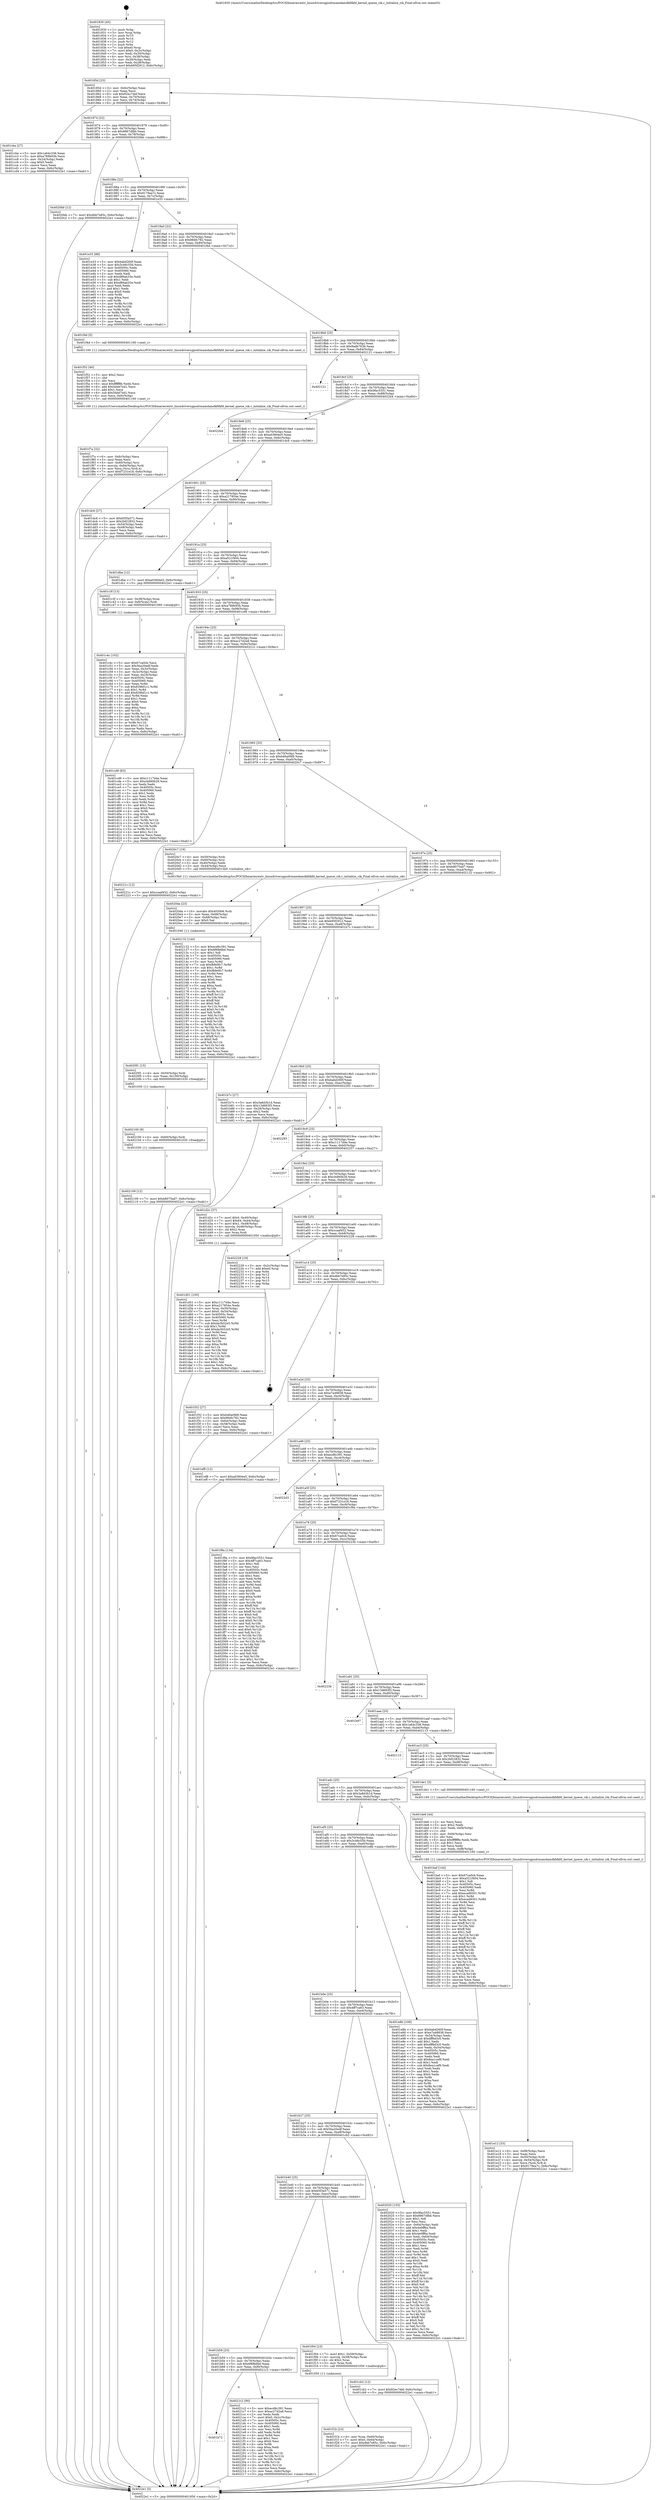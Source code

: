 digraph "0x401830" {
  label = "0x401830 (/mnt/c/Users/mathe/Desktop/tcc/POCII/binaries/extr_linuxdriversgpudrmamdamdkfdkfd_kernel_queue_cik.c_initialize_cik_Final-ollvm.out::main(0))"
  labelloc = "t"
  node[shape=record]

  Entry [label="",width=0.3,height=0.3,shape=circle,fillcolor=black,style=filled]
  "0x40185d" [label="{
     0x40185d [23]\l
     | [instrs]\l
     &nbsp;&nbsp;0x40185d \<+3\>: mov -0x6c(%rbp),%eax\l
     &nbsp;&nbsp;0x401860 \<+2\>: mov %eax,%ecx\l
     &nbsp;&nbsp;0x401862 \<+6\>: sub $0x82ec7def,%ecx\l
     &nbsp;&nbsp;0x401868 \<+3\>: mov %eax,-0x70(%rbp)\l
     &nbsp;&nbsp;0x40186b \<+3\>: mov %ecx,-0x74(%rbp)\l
     &nbsp;&nbsp;0x40186e \<+6\>: je 0000000000401cbe \<main+0x48e\>\l
  }"]
  "0x401cbe" [label="{
     0x401cbe [27]\l
     | [instrs]\l
     &nbsp;&nbsp;0x401cbe \<+5\>: mov $0x1a64c336,%eax\l
     &nbsp;&nbsp;0x401cc3 \<+5\>: mov $0xa789b93b,%ecx\l
     &nbsp;&nbsp;0x401cc8 \<+3\>: mov -0x24(%rbp),%edx\l
     &nbsp;&nbsp;0x401ccb \<+3\>: cmp $0x0,%edx\l
     &nbsp;&nbsp;0x401cce \<+3\>: cmove %ecx,%eax\l
     &nbsp;&nbsp;0x401cd1 \<+3\>: mov %eax,-0x6c(%rbp)\l
     &nbsp;&nbsp;0x401cd4 \<+5\>: jmp 00000000004022e1 \<main+0xab1\>\l
  }"]
  "0x401874" [label="{
     0x401874 [22]\l
     | [instrs]\l
     &nbsp;&nbsp;0x401874 \<+5\>: jmp 0000000000401879 \<main+0x49\>\l
     &nbsp;&nbsp;0x401879 \<+3\>: mov -0x70(%rbp),%eax\l
     &nbsp;&nbsp;0x40187c \<+5\>: sub $0x8867dfbb,%eax\l
     &nbsp;&nbsp;0x401881 \<+3\>: mov %eax,-0x78(%rbp)\l
     &nbsp;&nbsp;0x401884 \<+6\>: je 00000000004020bb \<main+0x88b\>\l
  }"]
  Exit [label="",width=0.3,height=0.3,shape=circle,fillcolor=black,style=filled,peripheries=2]
  "0x4020bb" [label="{
     0x4020bb [12]\l
     | [instrs]\l
     &nbsp;&nbsp;0x4020bb \<+7\>: movl $0xdbb7e85c,-0x6c(%rbp)\l
     &nbsp;&nbsp;0x4020c2 \<+5\>: jmp 00000000004022e1 \<main+0xab1\>\l
  }"]
  "0x40188a" [label="{
     0x40188a [22]\l
     | [instrs]\l
     &nbsp;&nbsp;0x40188a \<+5\>: jmp 000000000040188f \<main+0x5f\>\l
     &nbsp;&nbsp;0x40188f \<+3\>: mov -0x70(%rbp),%eax\l
     &nbsp;&nbsp;0x401892 \<+5\>: sub $0x9179ea7c,%eax\l
     &nbsp;&nbsp;0x401897 \<+3\>: mov %eax,-0x7c(%rbp)\l
     &nbsp;&nbsp;0x40189a \<+6\>: je 0000000000401e33 \<main+0x603\>\l
  }"]
  "0x401b72" [label="{
     0x401b72\l
  }", style=dashed]
  "0x401e33" [label="{
     0x401e33 [88]\l
     | [instrs]\l
     &nbsp;&nbsp;0x401e33 \<+5\>: mov $0xbabd260f,%eax\l
     &nbsp;&nbsp;0x401e38 \<+5\>: mov $0x3c46c55b,%ecx\l
     &nbsp;&nbsp;0x401e3d \<+7\>: mov 0x40505c,%edx\l
     &nbsp;&nbsp;0x401e44 \<+7\>: mov 0x405060,%esi\l
     &nbsp;&nbsp;0x401e4b \<+2\>: mov %edx,%edi\l
     &nbsp;&nbsp;0x401e4d \<+6\>: sub $0xd86ab33e,%edi\l
     &nbsp;&nbsp;0x401e53 \<+3\>: sub $0x1,%edi\l
     &nbsp;&nbsp;0x401e56 \<+6\>: add $0xd86ab33e,%edi\l
     &nbsp;&nbsp;0x401e5c \<+3\>: imul %edi,%edx\l
     &nbsp;&nbsp;0x401e5f \<+3\>: and $0x1,%edx\l
     &nbsp;&nbsp;0x401e62 \<+3\>: cmp $0x0,%edx\l
     &nbsp;&nbsp;0x401e65 \<+4\>: sete %r8b\l
     &nbsp;&nbsp;0x401e69 \<+3\>: cmp $0xa,%esi\l
     &nbsp;&nbsp;0x401e6c \<+4\>: setl %r9b\l
     &nbsp;&nbsp;0x401e70 \<+3\>: mov %r8b,%r10b\l
     &nbsp;&nbsp;0x401e73 \<+3\>: and %r9b,%r10b\l
     &nbsp;&nbsp;0x401e76 \<+3\>: xor %r9b,%r8b\l
     &nbsp;&nbsp;0x401e79 \<+3\>: or %r8b,%r10b\l
     &nbsp;&nbsp;0x401e7c \<+4\>: test $0x1,%r10b\l
     &nbsp;&nbsp;0x401e80 \<+3\>: cmovne %ecx,%eax\l
     &nbsp;&nbsp;0x401e83 \<+3\>: mov %eax,-0x6c(%rbp)\l
     &nbsp;&nbsp;0x401e86 \<+5\>: jmp 00000000004022e1 \<main+0xab1\>\l
  }"]
  "0x4018a0" [label="{
     0x4018a0 [22]\l
     | [instrs]\l
     &nbsp;&nbsp;0x4018a0 \<+5\>: jmp 00000000004018a5 \<main+0x75\>\l
     &nbsp;&nbsp;0x4018a5 \<+3\>: mov -0x70(%rbp),%eax\l
     &nbsp;&nbsp;0x4018a8 \<+5\>: sub $0x984fc782,%eax\l
     &nbsp;&nbsp;0x4018ad \<+3\>: mov %eax,-0x80(%rbp)\l
     &nbsp;&nbsp;0x4018b0 \<+6\>: je 0000000000401f4d \<main+0x71d\>\l
  }"]
  "0x4021c2" [label="{
     0x4021c2 [90]\l
     | [instrs]\l
     &nbsp;&nbsp;0x4021c2 \<+5\>: mov $0xecd6c391,%eax\l
     &nbsp;&nbsp;0x4021c7 \<+5\>: mov $0xac27d2a8,%ecx\l
     &nbsp;&nbsp;0x4021cc \<+2\>: xor %edx,%edx\l
     &nbsp;&nbsp;0x4021ce \<+7\>: movl $0x0,-0x2c(%rbp)\l
     &nbsp;&nbsp;0x4021d5 \<+7\>: mov 0x40505c,%esi\l
     &nbsp;&nbsp;0x4021dc \<+7\>: mov 0x405060,%edi\l
     &nbsp;&nbsp;0x4021e3 \<+3\>: sub $0x1,%edx\l
     &nbsp;&nbsp;0x4021e6 \<+3\>: mov %esi,%r8d\l
     &nbsp;&nbsp;0x4021e9 \<+3\>: add %edx,%r8d\l
     &nbsp;&nbsp;0x4021ec \<+4\>: imul %r8d,%esi\l
     &nbsp;&nbsp;0x4021f0 \<+3\>: and $0x1,%esi\l
     &nbsp;&nbsp;0x4021f3 \<+3\>: cmp $0x0,%esi\l
     &nbsp;&nbsp;0x4021f6 \<+4\>: sete %r9b\l
     &nbsp;&nbsp;0x4021fa \<+3\>: cmp $0xa,%edi\l
     &nbsp;&nbsp;0x4021fd \<+4\>: setl %r10b\l
     &nbsp;&nbsp;0x402201 \<+3\>: mov %r9b,%r11b\l
     &nbsp;&nbsp;0x402204 \<+3\>: and %r10b,%r11b\l
     &nbsp;&nbsp;0x402207 \<+3\>: xor %r10b,%r9b\l
     &nbsp;&nbsp;0x40220a \<+3\>: or %r9b,%r11b\l
     &nbsp;&nbsp;0x40220d \<+4\>: test $0x1,%r11b\l
     &nbsp;&nbsp;0x402211 \<+3\>: cmovne %ecx,%eax\l
     &nbsp;&nbsp;0x402214 \<+3\>: mov %eax,-0x6c(%rbp)\l
     &nbsp;&nbsp;0x402217 \<+5\>: jmp 00000000004022e1 \<main+0xab1\>\l
  }"]
  "0x401f4d" [label="{
     0x401f4d [5]\l
     | [instrs]\l
     &nbsp;&nbsp;0x401f4d \<+5\>: call 0000000000401160 \<next_i\>\l
     | [calls]\l
     &nbsp;&nbsp;0x401160 \{1\} (/mnt/c/Users/mathe/Desktop/tcc/POCII/binaries/extr_linuxdriversgpudrmamdamdkfdkfd_kernel_queue_cik.c_initialize_cik_Final-ollvm.out::next_i)\l
  }"]
  "0x4018b6" [label="{
     0x4018b6 [25]\l
     | [instrs]\l
     &nbsp;&nbsp;0x4018b6 \<+5\>: jmp 00000000004018bb \<main+0x8b\>\l
     &nbsp;&nbsp;0x4018bb \<+3\>: mov -0x70(%rbp),%eax\l
     &nbsp;&nbsp;0x4018be \<+5\>: sub $0x9adb763b,%eax\l
     &nbsp;&nbsp;0x4018c3 \<+6\>: mov %eax,-0x84(%rbp)\l
     &nbsp;&nbsp;0x4018c9 \<+6\>: je 0000000000402121 \<main+0x8f1\>\l
  }"]
  "0x402109" [label="{
     0x402109 [12]\l
     | [instrs]\l
     &nbsp;&nbsp;0x402109 \<+7\>: movl $0xb8075ad7,-0x6c(%rbp)\l
     &nbsp;&nbsp;0x402110 \<+5\>: jmp 00000000004022e1 \<main+0xab1\>\l
  }"]
  "0x402121" [label="{
     0x402121\l
  }", style=dashed]
  "0x4018cf" [label="{
     0x4018cf [25]\l
     | [instrs]\l
     &nbsp;&nbsp;0x4018cf \<+5\>: jmp 00000000004018d4 \<main+0xa4\>\l
     &nbsp;&nbsp;0x4018d4 \<+3\>: mov -0x70(%rbp),%eax\l
     &nbsp;&nbsp;0x4018d7 \<+5\>: sub $0x9fac5551,%eax\l
     &nbsp;&nbsp;0x4018dc \<+6\>: mov %eax,-0x88(%rbp)\l
     &nbsp;&nbsp;0x4018e2 \<+6\>: je 00000000004022b4 \<main+0xa84\>\l
  }"]
  "0x402100" [label="{
     0x402100 [9]\l
     | [instrs]\l
     &nbsp;&nbsp;0x402100 \<+4\>: mov -0x60(%rbp),%rdi\l
     &nbsp;&nbsp;0x402104 \<+5\>: call 0000000000401030 \<free@plt\>\l
     | [calls]\l
     &nbsp;&nbsp;0x401030 \{1\} (unknown)\l
  }"]
  "0x4022b4" [label="{
     0x4022b4\l
  }", style=dashed]
  "0x4018e8" [label="{
     0x4018e8 [25]\l
     | [instrs]\l
     &nbsp;&nbsp;0x4018e8 \<+5\>: jmp 00000000004018ed \<main+0xbd\>\l
     &nbsp;&nbsp;0x4018ed \<+3\>: mov -0x70(%rbp),%eax\l
     &nbsp;&nbsp;0x4018f0 \<+5\>: sub $0xa0360ee5,%eax\l
     &nbsp;&nbsp;0x4018f5 \<+6\>: mov %eax,-0x8c(%rbp)\l
     &nbsp;&nbsp;0x4018fb \<+6\>: je 0000000000401dc6 \<main+0x596\>\l
  }"]
  "0x4020f1" [label="{
     0x4020f1 [15]\l
     | [instrs]\l
     &nbsp;&nbsp;0x4020f1 \<+4\>: mov -0x50(%rbp),%rdi\l
     &nbsp;&nbsp;0x4020f5 \<+6\>: mov %eax,-0x100(%rbp)\l
     &nbsp;&nbsp;0x4020fb \<+5\>: call 0000000000401030 \<free@plt\>\l
     | [calls]\l
     &nbsp;&nbsp;0x401030 \{1\} (unknown)\l
  }"]
  "0x401dc6" [label="{
     0x401dc6 [27]\l
     | [instrs]\l
     &nbsp;&nbsp;0x401dc6 \<+5\>: mov $0x65f3a571,%eax\l
     &nbsp;&nbsp;0x401dcb \<+5\>: mov $0x2bf22832,%ecx\l
     &nbsp;&nbsp;0x401dd0 \<+3\>: mov -0x54(%rbp),%edx\l
     &nbsp;&nbsp;0x401dd3 \<+3\>: cmp -0x48(%rbp),%edx\l
     &nbsp;&nbsp;0x401dd6 \<+3\>: cmovl %ecx,%eax\l
     &nbsp;&nbsp;0x401dd9 \<+3\>: mov %eax,-0x6c(%rbp)\l
     &nbsp;&nbsp;0x401ddc \<+5\>: jmp 00000000004022e1 \<main+0xab1\>\l
  }"]
  "0x401901" [label="{
     0x401901 [25]\l
     | [instrs]\l
     &nbsp;&nbsp;0x401901 \<+5\>: jmp 0000000000401906 \<main+0xd6\>\l
     &nbsp;&nbsp;0x401906 \<+3\>: mov -0x70(%rbp),%eax\l
     &nbsp;&nbsp;0x401909 \<+5\>: sub $0xa217854e,%eax\l
     &nbsp;&nbsp;0x40190e \<+6\>: mov %eax,-0x90(%rbp)\l
     &nbsp;&nbsp;0x401914 \<+6\>: je 0000000000401dba \<main+0x58a\>\l
  }"]
  "0x4020da" [label="{
     0x4020da [23]\l
     | [instrs]\l
     &nbsp;&nbsp;0x4020da \<+10\>: movabs $0x4030b6,%rdi\l
     &nbsp;&nbsp;0x4020e4 \<+3\>: mov %eax,-0x68(%rbp)\l
     &nbsp;&nbsp;0x4020e7 \<+3\>: mov -0x68(%rbp),%esi\l
     &nbsp;&nbsp;0x4020ea \<+2\>: mov $0x0,%al\l
     &nbsp;&nbsp;0x4020ec \<+5\>: call 0000000000401040 \<printf@plt\>\l
     | [calls]\l
     &nbsp;&nbsp;0x401040 \{1\} (unknown)\l
  }"]
  "0x401dba" [label="{
     0x401dba [12]\l
     | [instrs]\l
     &nbsp;&nbsp;0x401dba \<+7\>: movl $0xa0360ee5,-0x6c(%rbp)\l
     &nbsp;&nbsp;0x401dc1 \<+5\>: jmp 00000000004022e1 \<main+0xab1\>\l
  }"]
  "0x40191a" [label="{
     0x40191a [25]\l
     | [instrs]\l
     &nbsp;&nbsp;0x40191a \<+5\>: jmp 000000000040191f \<main+0xef\>\l
     &nbsp;&nbsp;0x40191f \<+3\>: mov -0x70(%rbp),%eax\l
     &nbsp;&nbsp;0x401922 \<+5\>: sub $0xa521f404,%eax\l
     &nbsp;&nbsp;0x401927 \<+6\>: mov %eax,-0x94(%rbp)\l
     &nbsp;&nbsp;0x40192d \<+6\>: je 0000000000401c3f \<main+0x40f\>\l
  }"]
  "0x401f7a" [label="{
     0x401f7a [32]\l
     | [instrs]\l
     &nbsp;&nbsp;0x401f7a \<+6\>: mov -0xfc(%rbp),%ecx\l
     &nbsp;&nbsp;0x401f80 \<+3\>: imul %eax,%ecx\l
     &nbsp;&nbsp;0x401f83 \<+4\>: mov -0x60(%rbp),%rsi\l
     &nbsp;&nbsp;0x401f87 \<+4\>: movslq -0x64(%rbp),%rdi\l
     &nbsp;&nbsp;0x401f8b \<+3\>: mov %ecx,(%rsi,%rdi,4)\l
     &nbsp;&nbsp;0x401f8e \<+7\>: movl $0xf7231e18,-0x6c(%rbp)\l
     &nbsp;&nbsp;0x401f95 \<+5\>: jmp 00000000004022e1 \<main+0xab1\>\l
  }"]
  "0x401c3f" [label="{
     0x401c3f [13]\l
     | [instrs]\l
     &nbsp;&nbsp;0x401c3f \<+4\>: mov -0x38(%rbp),%rax\l
     &nbsp;&nbsp;0x401c43 \<+4\>: mov 0x8(%rax),%rdi\l
     &nbsp;&nbsp;0x401c47 \<+5\>: call 0000000000401060 \<atoi@plt\>\l
     | [calls]\l
     &nbsp;&nbsp;0x401060 \{1\} (unknown)\l
  }"]
  "0x401933" [label="{
     0x401933 [25]\l
     | [instrs]\l
     &nbsp;&nbsp;0x401933 \<+5\>: jmp 0000000000401938 \<main+0x108\>\l
     &nbsp;&nbsp;0x401938 \<+3\>: mov -0x70(%rbp),%eax\l
     &nbsp;&nbsp;0x40193b \<+5\>: sub $0xa789b93b,%eax\l
     &nbsp;&nbsp;0x401940 \<+6\>: mov %eax,-0x98(%rbp)\l
     &nbsp;&nbsp;0x401946 \<+6\>: je 0000000000401cd9 \<main+0x4a9\>\l
  }"]
  "0x401f52" [label="{
     0x401f52 [40]\l
     | [instrs]\l
     &nbsp;&nbsp;0x401f52 \<+5\>: mov $0x2,%ecx\l
     &nbsp;&nbsp;0x401f57 \<+1\>: cltd\l
     &nbsp;&nbsp;0x401f58 \<+2\>: idiv %ecx\l
     &nbsp;&nbsp;0x401f5a \<+6\>: imul $0xfffffffe,%edx,%ecx\l
     &nbsp;&nbsp;0x401f60 \<+6\>: add $0x5ddd7ed1,%ecx\l
     &nbsp;&nbsp;0x401f66 \<+3\>: add $0x1,%ecx\l
     &nbsp;&nbsp;0x401f69 \<+6\>: sub $0x5ddd7ed1,%ecx\l
     &nbsp;&nbsp;0x401f6f \<+6\>: mov %ecx,-0xfc(%rbp)\l
     &nbsp;&nbsp;0x401f75 \<+5\>: call 0000000000401160 \<next_i\>\l
     | [calls]\l
     &nbsp;&nbsp;0x401160 \{1\} (/mnt/c/Users/mathe/Desktop/tcc/POCII/binaries/extr_linuxdriversgpudrmamdamdkfdkfd_kernel_queue_cik.c_initialize_cik_Final-ollvm.out::next_i)\l
  }"]
  "0x401cd9" [label="{
     0x401cd9 [83]\l
     | [instrs]\l
     &nbsp;&nbsp;0x401cd9 \<+5\>: mov $0xc1117d4e,%eax\l
     &nbsp;&nbsp;0x401cde \<+5\>: mov $0xcbd60b29,%ecx\l
     &nbsp;&nbsp;0x401ce3 \<+2\>: xor %edx,%edx\l
     &nbsp;&nbsp;0x401ce5 \<+7\>: mov 0x40505c,%esi\l
     &nbsp;&nbsp;0x401cec \<+7\>: mov 0x405060,%edi\l
     &nbsp;&nbsp;0x401cf3 \<+3\>: sub $0x1,%edx\l
     &nbsp;&nbsp;0x401cf6 \<+3\>: mov %esi,%r8d\l
     &nbsp;&nbsp;0x401cf9 \<+3\>: add %edx,%r8d\l
     &nbsp;&nbsp;0x401cfc \<+4\>: imul %r8d,%esi\l
     &nbsp;&nbsp;0x401d00 \<+3\>: and $0x1,%esi\l
     &nbsp;&nbsp;0x401d03 \<+3\>: cmp $0x0,%esi\l
     &nbsp;&nbsp;0x401d06 \<+4\>: sete %r9b\l
     &nbsp;&nbsp;0x401d0a \<+3\>: cmp $0xa,%edi\l
     &nbsp;&nbsp;0x401d0d \<+4\>: setl %r10b\l
     &nbsp;&nbsp;0x401d11 \<+3\>: mov %r9b,%r11b\l
     &nbsp;&nbsp;0x401d14 \<+3\>: and %r10b,%r11b\l
     &nbsp;&nbsp;0x401d17 \<+3\>: xor %r10b,%r9b\l
     &nbsp;&nbsp;0x401d1a \<+3\>: or %r9b,%r11b\l
     &nbsp;&nbsp;0x401d1d \<+4\>: test $0x1,%r11b\l
     &nbsp;&nbsp;0x401d21 \<+3\>: cmovne %ecx,%eax\l
     &nbsp;&nbsp;0x401d24 \<+3\>: mov %eax,-0x6c(%rbp)\l
     &nbsp;&nbsp;0x401d27 \<+5\>: jmp 00000000004022e1 \<main+0xab1\>\l
  }"]
  "0x40194c" [label="{
     0x40194c [25]\l
     | [instrs]\l
     &nbsp;&nbsp;0x40194c \<+5\>: jmp 0000000000401951 \<main+0x121\>\l
     &nbsp;&nbsp;0x401951 \<+3\>: mov -0x70(%rbp),%eax\l
     &nbsp;&nbsp;0x401954 \<+5\>: sub $0xac27d2a8,%eax\l
     &nbsp;&nbsp;0x401959 \<+6\>: mov %eax,-0x9c(%rbp)\l
     &nbsp;&nbsp;0x40195f \<+6\>: je 000000000040221c \<main+0x9ec\>\l
  }"]
  "0x401f1b" [label="{
     0x401f1b [23]\l
     | [instrs]\l
     &nbsp;&nbsp;0x401f1b \<+4\>: mov %rax,-0x60(%rbp)\l
     &nbsp;&nbsp;0x401f1f \<+7\>: movl $0x0,-0x64(%rbp)\l
     &nbsp;&nbsp;0x401f26 \<+7\>: movl $0xdbb7e85c,-0x6c(%rbp)\l
     &nbsp;&nbsp;0x401f2d \<+5\>: jmp 00000000004022e1 \<main+0xab1\>\l
  }"]
  "0x40221c" [label="{
     0x40221c [12]\l
     | [instrs]\l
     &nbsp;&nbsp;0x40221c \<+7\>: movl $0xccaaf452,-0x6c(%rbp)\l
     &nbsp;&nbsp;0x402223 \<+5\>: jmp 00000000004022e1 \<main+0xab1\>\l
  }"]
  "0x401965" [label="{
     0x401965 [25]\l
     | [instrs]\l
     &nbsp;&nbsp;0x401965 \<+5\>: jmp 000000000040196a \<main+0x13a\>\l
     &nbsp;&nbsp;0x40196a \<+3\>: mov -0x70(%rbp),%eax\l
     &nbsp;&nbsp;0x40196d \<+5\>: sub $0xb46a0fd9,%eax\l
     &nbsp;&nbsp;0x401972 \<+6\>: mov %eax,-0xa0(%rbp)\l
     &nbsp;&nbsp;0x401978 \<+6\>: je 00000000004020c7 \<main+0x897\>\l
  }"]
  "0x401b59" [label="{
     0x401b59 [25]\l
     | [instrs]\l
     &nbsp;&nbsp;0x401b59 \<+5\>: jmp 0000000000401b5e \<main+0x32e\>\l
     &nbsp;&nbsp;0x401b5e \<+3\>: mov -0x70(%rbp),%eax\l
     &nbsp;&nbsp;0x401b61 \<+5\>: sub $0x6f6fb6bd,%eax\l
     &nbsp;&nbsp;0x401b66 \<+6\>: mov %eax,-0xf0(%rbp)\l
     &nbsp;&nbsp;0x401b6c \<+6\>: je 00000000004021c2 \<main+0x992\>\l
  }"]
  "0x4020c7" [label="{
     0x4020c7 [19]\l
     | [instrs]\l
     &nbsp;&nbsp;0x4020c7 \<+4\>: mov -0x50(%rbp),%rdi\l
     &nbsp;&nbsp;0x4020cb \<+4\>: mov -0x60(%rbp),%rsi\l
     &nbsp;&nbsp;0x4020cf \<+3\>: mov -0x40(%rbp),%edx\l
     &nbsp;&nbsp;0x4020d2 \<+3\>: mov -0x44(%rbp),%ecx\l
     &nbsp;&nbsp;0x4020d5 \<+5\>: call 00000000004015b0 \<initialize_cik\>\l
     | [calls]\l
     &nbsp;&nbsp;0x4015b0 \{1\} (/mnt/c/Users/mathe/Desktop/tcc/POCII/binaries/extr_linuxdriversgpudrmamdamdkfdkfd_kernel_queue_cik.c_initialize_cik_Final-ollvm.out::initialize_cik)\l
  }"]
  "0x40197e" [label="{
     0x40197e [25]\l
     | [instrs]\l
     &nbsp;&nbsp;0x40197e \<+5\>: jmp 0000000000401983 \<main+0x153\>\l
     &nbsp;&nbsp;0x401983 \<+3\>: mov -0x70(%rbp),%eax\l
     &nbsp;&nbsp;0x401986 \<+5\>: sub $0xb8075ad7,%eax\l
     &nbsp;&nbsp;0x40198b \<+6\>: mov %eax,-0xa4(%rbp)\l
     &nbsp;&nbsp;0x401991 \<+6\>: je 0000000000402132 \<main+0x902\>\l
  }"]
  "0x401f04" [label="{
     0x401f04 [23]\l
     | [instrs]\l
     &nbsp;&nbsp;0x401f04 \<+7\>: movl $0x1,-0x58(%rbp)\l
     &nbsp;&nbsp;0x401f0b \<+4\>: movslq -0x58(%rbp),%rax\l
     &nbsp;&nbsp;0x401f0f \<+4\>: shl $0x2,%rax\l
     &nbsp;&nbsp;0x401f13 \<+3\>: mov %rax,%rdi\l
     &nbsp;&nbsp;0x401f16 \<+5\>: call 0000000000401050 \<malloc@plt\>\l
     | [calls]\l
     &nbsp;&nbsp;0x401050 \{1\} (unknown)\l
  }"]
  "0x402132" [label="{
     0x402132 [144]\l
     | [instrs]\l
     &nbsp;&nbsp;0x402132 \<+5\>: mov $0xecd6c391,%eax\l
     &nbsp;&nbsp;0x402137 \<+5\>: mov $0x6f6fb6bd,%ecx\l
     &nbsp;&nbsp;0x40213c \<+2\>: mov $0x1,%dl\l
     &nbsp;&nbsp;0x40213e \<+7\>: mov 0x40505c,%esi\l
     &nbsp;&nbsp;0x402145 \<+7\>: mov 0x405060,%edi\l
     &nbsp;&nbsp;0x40214c \<+3\>: mov %esi,%r8d\l
     &nbsp;&nbsp;0x40214f \<+7\>: sub $0xfbfe0fc7,%r8d\l
     &nbsp;&nbsp;0x402156 \<+4\>: sub $0x1,%r8d\l
     &nbsp;&nbsp;0x40215a \<+7\>: add $0xfbfe0fc7,%r8d\l
     &nbsp;&nbsp;0x402161 \<+4\>: imul %r8d,%esi\l
     &nbsp;&nbsp;0x402165 \<+3\>: and $0x1,%esi\l
     &nbsp;&nbsp;0x402168 \<+3\>: cmp $0x0,%esi\l
     &nbsp;&nbsp;0x40216b \<+4\>: sete %r9b\l
     &nbsp;&nbsp;0x40216f \<+3\>: cmp $0xa,%edi\l
     &nbsp;&nbsp;0x402172 \<+4\>: setl %r10b\l
     &nbsp;&nbsp;0x402176 \<+3\>: mov %r9b,%r11b\l
     &nbsp;&nbsp;0x402179 \<+4\>: xor $0xff,%r11b\l
     &nbsp;&nbsp;0x40217d \<+3\>: mov %r10b,%bl\l
     &nbsp;&nbsp;0x402180 \<+3\>: xor $0xff,%bl\l
     &nbsp;&nbsp;0x402183 \<+3\>: xor $0x0,%dl\l
     &nbsp;&nbsp;0x402186 \<+3\>: mov %r11b,%r14b\l
     &nbsp;&nbsp;0x402189 \<+4\>: and $0x0,%r14b\l
     &nbsp;&nbsp;0x40218d \<+3\>: and %dl,%r9b\l
     &nbsp;&nbsp;0x402190 \<+3\>: mov %bl,%r15b\l
     &nbsp;&nbsp;0x402193 \<+4\>: and $0x0,%r15b\l
     &nbsp;&nbsp;0x402197 \<+3\>: and %dl,%r10b\l
     &nbsp;&nbsp;0x40219a \<+3\>: or %r9b,%r14b\l
     &nbsp;&nbsp;0x40219d \<+3\>: or %r10b,%r15b\l
     &nbsp;&nbsp;0x4021a0 \<+3\>: xor %r15b,%r14b\l
     &nbsp;&nbsp;0x4021a3 \<+3\>: or %bl,%r11b\l
     &nbsp;&nbsp;0x4021a6 \<+4\>: xor $0xff,%r11b\l
     &nbsp;&nbsp;0x4021aa \<+3\>: or $0x0,%dl\l
     &nbsp;&nbsp;0x4021ad \<+3\>: and %dl,%r11b\l
     &nbsp;&nbsp;0x4021b0 \<+3\>: or %r11b,%r14b\l
     &nbsp;&nbsp;0x4021b3 \<+4\>: test $0x1,%r14b\l
     &nbsp;&nbsp;0x4021b7 \<+3\>: cmovne %ecx,%eax\l
     &nbsp;&nbsp;0x4021ba \<+3\>: mov %eax,-0x6c(%rbp)\l
     &nbsp;&nbsp;0x4021bd \<+5\>: jmp 00000000004022e1 \<main+0xab1\>\l
  }"]
  "0x401997" [label="{
     0x401997 [25]\l
     | [instrs]\l
     &nbsp;&nbsp;0x401997 \<+5\>: jmp 000000000040199c \<main+0x16c\>\l
     &nbsp;&nbsp;0x40199c \<+3\>: mov -0x70(%rbp),%eax\l
     &nbsp;&nbsp;0x40199f \<+5\>: sub $0xb95f2912,%eax\l
     &nbsp;&nbsp;0x4019a4 \<+6\>: mov %eax,-0xa8(%rbp)\l
     &nbsp;&nbsp;0x4019aa \<+6\>: je 0000000000401b7c \<main+0x34c\>\l
  }"]
  "0x401e12" [label="{
     0x401e12 [33]\l
     | [instrs]\l
     &nbsp;&nbsp;0x401e12 \<+6\>: mov -0xf8(%rbp),%ecx\l
     &nbsp;&nbsp;0x401e18 \<+3\>: imul %eax,%ecx\l
     &nbsp;&nbsp;0x401e1b \<+4\>: mov -0x50(%rbp),%rdi\l
     &nbsp;&nbsp;0x401e1f \<+4\>: movslq -0x54(%rbp),%r8\l
     &nbsp;&nbsp;0x401e23 \<+4\>: mov %ecx,(%rdi,%r8,4)\l
     &nbsp;&nbsp;0x401e27 \<+7\>: movl $0x9179ea7c,-0x6c(%rbp)\l
     &nbsp;&nbsp;0x401e2e \<+5\>: jmp 00000000004022e1 \<main+0xab1\>\l
  }"]
  "0x401b7c" [label="{
     0x401b7c [27]\l
     | [instrs]\l
     &nbsp;&nbsp;0x401b7c \<+5\>: mov $0x3a8d3b1d,%eax\l
     &nbsp;&nbsp;0x401b81 \<+5\>: mov $0x13d683f3,%ecx\l
     &nbsp;&nbsp;0x401b86 \<+3\>: mov -0x28(%rbp),%edx\l
     &nbsp;&nbsp;0x401b89 \<+3\>: cmp $0x2,%edx\l
     &nbsp;&nbsp;0x401b8c \<+3\>: cmovne %ecx,%eax\l
     &nbsp;&nbsp;0x401b8f \<+3\>: mov %eax,-0x6c(%rbp)\l
     &nbsp;&nbsp;0x401b92 \<+5\>: jmp 00000000004022e1 \<main+0xab1\>\l
  }"]
  "0x4019b0" [label="{
     0x4019b0 [25]\l
     | [instrs]\l
     &nbsp;&nbsp;0x4019b0 \<+5\>: jmp 00000000004019b5 \<main+0x185\>\l
     &nbsp;&nbsp;0x4019b5 \<+3\>: mov -0x70(%rbp),%eax\l
     &nbsp;&nbsp;0x4019b8 \<+5\>: sub $0xbabd260f,%eax\l
     &nbsp;&nbsp;0x4019bd \<+6\>: mov %eax,-0xac(%rbp)\l
     &nbsp;&nbsp;0x4019c3 \<+6\>: je 0000000000402293 \<main+0xa63\>\l
  }"]
  "0x4022e1" [label="{
     0x4022e1 [5]\l
     | [instrs]\l
     &nbsp;&nbsp;0x4022e1 \<+5\>: jmp 000000000040185d \<main+0x2d\>\l
  }"]
  "0x401830" [label="{
     0x401830 [45]\l
     | [instrs]\l
     &nbsp;&nbsp;0x401830 \<+1\>: push %rbp\l
     &nbsp;&nbsp;0x401831 \<+3\>: mov %rsp,%rbp\l
     &nbsp;&nbsp;0x401834 \<+2\>: push %r15\l
     &nbsp;&nbsp;0x401836 \<+2\>: push %r14\l
     &nbsp;&nbsp;0x401838 \<+2\>: push %r12\l
     &nbsp;&nbsp;0x40183a \<+1\>: push %rbx\l
     &nbsp;&nbsp;0x40183b \<+7\>: sub $0xe0,%rsp\l
     &nbsp;&nbsp;0x401842 \<+7\>: movl $0x0,-0x2c(%rbp)\l
     &nbsp;&nbsp;0x401849 \<+3\>: mov %edi,-0x30(%rbp)\l
     &nbsp;&nbsp;0x40184c \<+4\>: mov %rsi,-0x38(%rbp)\l
     &nbsp;&nbsp;0x401850 \<+3\>: mov -0x30(%rbp),%edi\l
     &nbsp;&nbsp;0x401853 \<+3\>: mov %edi,-0x28(%rbp)\l
     &nbsp;&nbsp;0x401856 \<+7\>: movl $0xb95f2912,-0x6c(%rbp)\l
  }"]
  "0x401de6" [label="{
     0x401de6 [44]\l
     | [instrs]\l
     &nbsp;&nbsp;0x401de6 \<+2\>: xor %ecx,%ecx\l
     &nbsp;&nbsp;0x401de8 \<+5\>: mov $0x2,%edx\l
     &nbsp;&nbsp;0x401ded \<+6\>: mov %edx,-0xf4(%rbp)\l
     &nbsp;&nbsp;0x401df3 \<+1\>: cltd\l
     &nbsp;&nbsp;0x401df4 \<+6\>: mov -0xf4(%rbp),%esi\l
     &nbsp;&nbsp;0x401dfa \<+2\>: idiv %esi\l
     &nbsp;&nbsp;0x401dfc \<+6\>: imul $0xfffffffe,%edx,%edx\l
     &nbsp;&nbsp;0x401e02 \<+3\>: sub $0x1,%ecx\l
     &nbsp;&nbsp;0x401e05 \<+2\>: sub %ecx,%edx\l
     &nbsp;&nbsp;0x401e07 \<+6\>: mov %edx,-0xf8(%rbp)\l
     &nbsp;&nbsp;0x401e0d \<+5\>: call 0000000000401160 \<next_i\>\l
     | [calls]\l
     &nbsp;&nbsp;0x401160 \{1\} (/mnt/c/Users/mathe/Desktop/tcc/POCII/binaries/extr_linuxdriversgpudrmamdamdkfdkfd_kernel_queue_cik.c_initialize_cik_Final-ollvm.out::next_i)\l
  }"]
  "0x402293" [label="{
     0x402293\l
  }", style=dashed]
  "0x4019c9" [label="{
     0x4019c9 [25]\l
     | [instrs]\l
     &nbsp;&nbsp;0x4019c9 \<+5\>: jmp 00000000004019ce \<main+0x19e\>\l
     &nbsp;&nbsp;0x4019ce \<+3\>: mov -0x70(%rbp),%eax\l
     &nbsp;&nbsp;0x4019d1 \<+5\>: sub $0xc1117d4e,%eax\l
     &nbsp;&nbsp;0x4019d6 \<+6\>: mov %eax,-0xb0(%rbp)\l
     &nbsp;&nbsp;0x4019dc \<+6\>: je 0000000000402257 \<main+0xa27\>\l
  }"]
  "0x401d51" [label="{
     0x401d51 [105]\l
     | [instrs]\l
     &nbsp;&nbsp;0x401d51 \<+5\>: mov $0xc1117d4e,%ecx\l
     &nbsp;&nbsp;0x401d56 \<+5\>: mov $0xa217854e,%edx\l
     &nbsp;&nbsp;0x401d5b \<+4\>: mov %rax,-0x50(%rbp)\l
     &nbsp;&nbsp;0x401d5f \<+7\>: movl $0x0,-0x54(%rbp)\l
     &nbsp;&nbsp;0x401d66 \<+7\>: mov 0x40505c,%esi\l
     &nbsp;&nbsp;0x401d6d \<+8\>: mov 0x405060,%r8d\l
     &nbsp;&nbsp;0x401d75 \<+3\>: mov %esi,%r9d\l
     &nbsp;&nbsp;0x401d78 \<+7\>: sub $0xda3b52e5,%r9d\l
     &nbsp;&nbsp;0x401d7f \<+4\>: sub $0x1,%r9d\l
     &nbsp;&nbsp;0x401d83 \<+7\>: add $0xda3b52e5,%r9d\l
     &nbsp;&nbsp;0x401d8a \<+4\>: imul %r9d,%esi\l
     &nbsp;&nbsp;0x401d8e \<+3\>: and $0x1,%esi\l
     &nbsp;&nbsp;0x401d91 \<+3\>: cmp $0x0,%esi\l
     &nbsp;&nbsp;0x401d94 \<+4\>: sete %r10b\l
     &nbsp;&nbsp;0x401d98 \<+4\>: cmp $0xa,%r8d\l
     &nbsp;&nbsp;0x401d9c \<+4\>: setl %r11b\l
     &nbsp;&nbsp;0x401da0 \<+3\>: mov %r10b,%bl\l
     &nbsp;&nbsp;0x401da3 \<+3\>: and %r11b,%bl\l
     &nbsp;&nbsp;0x401da6 \<+3\>: xor %r11b,%r10b\l
     &nbsp;&nbsp;0x401da9 \<+3\>: or %r10b,%bl\l
     &nbsp;&nbsp;0x401dac \<+3\>: test $0x1,%bl\l
     &nbsp;&nbsp;0x401daf \<+3\>: cmovne %edx,%ecx\l
     &nbsp;&nbsp;0x401db2 \<+3\>: mov %ecx,-0x6c(%rbp)\l
     &nbsp;&nbsp;0x401db5 \<+5\>: jmp 00000000004022e1 \<main+0xab1\>\l
  }"]
  "0x402257" [label="{
     0x402257\l
  }", style=dashed]
  "0x4019e2" [label="{
     0x4019e2 [25]\l
     | [instrs]\l
     &nbsp;&nbsp;0x4019e2 \<+5\>: jmp 00000000004019e7 \<main+0x1b7\>\l
     &nbsp;&nbsp;0x4019e7 \<+3\>: mov -0x70(%rbp),%eax\l
     &nbsp;&nbsp;0x4019ea \<+5\>: sub $0xcbd60b29,%eax\l
     &nbsp;&nbsp;0x4019ef \<+6\>: mov %eax,-0xb4(%rbp)\l
     &nbsp;&nbsp;0x4019f5 \<+6\>: je 0000000000401d2c \<main+0x4fc\>\l
  }"]
  "0x401b40" [label="{
     0x401b40 [25]\l
     | [instrs]\l
     &nbsp;&nbsp;0x401b40 \<+5\>: jmp 0000000000401b45 \<main+0x315\>\l
     &nbsp;&nbsp;0x401b45 \<+3\>: mov -0x70(%rbp),%eax\l
     &nbsp;&nbsp;0x401b48 \<+5\>: sub $0x65f3a571,%eax\l
     &nbsp;&nbsp;0x401b4d \<+6\>: mov %eax,-0xec(%rbp)\l
     &nbsp;&nbsp;0x401b53 \<+6\>: je 0000000000401f04 \<main+0x6d4\>\l
  }"]
  "0x401d2c" [label="{
     0x401d2c [37]\l
     | [instrs]\l
     &nbsp;&nbsp;0x401d2c \<+7\>: movl $0x0,-0x40(%rbp)\l
     &nbsp;&nbsp;0x401d33 \<+7\>: movl $0x64,-0x44(%rbp)\l
     &nbsp;&nbsp;0x401d3a \<+7\>: movl $0x1,-0x48(%rbp)\l
     &nbsp;&nbsp;0x401d41 \<+4\>: movslq -0x48(%rbp),%rax\l
     &nbsp;&nbsp;0x401d45 \<+4\>: shl $0x2,%rax\l
     &nbsp;&nbsp;0x401d49 \<+3\>: mov %rax,%rdi\l
     &nbsp;&nbsp;0x401d4c \<+5\>: call 0000000000401050 \<malloc@plt\>\l
     | [calls]\l
     &nbsp;&nbsp;0x401050 \{1\} (unknown)\l
  }"]
  "0x4019fb" [label="{
     0x4019fb [25]\l
     | [instrs]\l
     &nbsp;&nbsp;0x4019fb \<+5\>: jmp 0000000000401a00 \<main+0x1d0\>\l
     &nbsp;&nbsp;0x401a00 \<+3\>: mov -0x70(%rbp),%eax\l
     &nbsp;&nbsp;0x401a03 \<+5\>: sub $0xccaaf452,%eax\l
     &nbsp;&nbsp;0x401a08 \<+6\>: mov %eax,-0xb8(%rbp)\l
     &nbsp;&nbsp;0x401a0e \<+6\>: je 0000000000402228 \<main+0x9f8\>\l
  }"]
  "0x401cb2" [label="{
     0x401cb2 [12]\l
     | [instrs]\l
     &nbsp;&nbsp;0x401cb2 \<+7\>: movl $0x82ec7def,-0x6c(%rbp)\l
     &nbsp;&nbsp;0x401cb9 \<+5\>: jmp 00000000004022e1 \<main+0xab1\>\l
  }"]
  "0x402228" [label="{
     0x402228 [19]\l
     | [instrs]\l
     &nbsp;&nbsp;0x402228 \<+3\>: mov -0x2c(%rbp),%eax\l
     &nbsp;&nbsp;0x40222b \<+7\>: add $0xe0,%rsp\l
     &nbsp;&nbsp;0x402232 \<+1\>: pop %rbx\l
     &nbsp;&nbsp;0x402233 \<+2\>: pop %r12\l
     &nbsp;&nbsp;0x402235 \<+2\>: pop %r14\l
     &nbsp;&nbsp;0x402237 \<+2\>: pop %r15\l
     &nbsp;&nbsp;0x402239 \<+1\>: pop %rbp\l
     &nbsp;&nbsp;0x40223a \<+1\>: ret\l
  }"]
  "0x401a14" [label="{
     0x401a14 [25]\l
     | [instrs]\l
     &nbsp;&nbsp;0x401a14 \<+5\>: jmp 0000000000401a19 \<main+0x1e9\>\l
     &nbsp;&nbsp;0x401a19 \<+3\>: mov -0x70(%rbp),%eax\l
     &nbsp;&nbsp;0x401a1c \<+5\>: sub $0xdbb7e85c,%eax\l
     &nbsp;&nbsp;0x401a21 \<+6\>: mov %eax,-0xbc(%rbp)\l
     &nbsp;&nbsp;0x401a27 \<+6\>: je 0000000000401f32 \<main+0x702\>\l
  }"]
  "0x401b27" [label="{
     0x401b27 [25]\l
     | [instrs]\l
     &nbsp;&nbsp;0x401b27 \<+5\>: jmp 0000000000401b2c \<main+0x2fc\>\l
     &nbsp;&nbsp;0x401b2c \<+3\>: mov -0x70(%rbp),%eax\l
     &nbsp;&nbsp;0x401b2f \<+5\>: sub $0x5ba20edf,%eax\l
     &nbsp;&nbsp;0x401b34 \<+6\>: mov %eax,-0xe8(%rbp)\l
     &nbsp;&nbsp;0x401b3a \<+6\>: je 0000000000401cb2 \<main+0x482\>\l
  }"]
  "0x401f32" [label="{
     0x401f32 [27]\l
     | [instrs]\l
     &nbsp;&nbsp;0x401f32 \<+5\>: mov $0xb46a0fd9,%eax\l
     &nbsp;&nbsp;0x401f37 \<+5\>: mov $0x984fc782,%ecx\l
     &nbsp;&nbsp;0x401f3c \<+3\>: mov -0x64(%rbp),%edx\l
     &nbsp;&nbsp;0x401f3f \<+3\>: cmp -0x58(%rbp),%edx\l
     &nbsp;&nbsp;0x401f42 \<+3\>: cmovl %ecx,%eax\l
     &nbsp;&nbsp;0x401f45 \<+3\>: mov %eax,-0x6c(%rbp)\l
     &nbsp;&nbsp;0x401f48 \<+5\>: jmp 00000000004022e1 \<main+0xab1\>\l
  }"]
  "0x401a2d" [label="{
     0x401a2d [25]\l
     | [instrs]\l
     &nbsp;&nbsp;0x401a2d \<+5\>: jmp 0000000000401a32 \<main+0x202\>\l
     &nbsp;&nbsp;0x401a32 \<+3\>: mov -0x70(%rbp),%eax\l
     &nbsp;&nbsp;0x401a35 \<+5\>: sub $0xe7a48838,%eax\l
     &nbsp;&nbsp;0x401a3a \<+6\>: mov %eax,-0xc0(%rbp)\l
     &nbsp;&nbsp;0x401a40 \<+6\>: je 0000000000401ef8 \<main+0x6c8\>\l
  }"]
  "0x402020" [label="{
     0x402020 [155]\l
     | [instrs]\l
     &nbsp;&nbsp;0x402020 \<+5\>: mov $0x9fac5551,%eax\l
     &nbsp;&nbsp;0x402025 \<+5\>: mov $0x8867dfbb,%ecx\l
     &nbsp;&nbsp;0x40202a \<+2\>: mov $0x1,%dl\l
     &nbsp;&nbsp;0x40202c \<+2\>: xor %esi,%esi\l
     &nbsp;&nbsp;0x40202e \<+3\>: mov -0x64(%rbp),%edi\l
     &nbsp;&nbsp;0x402031 \<+6\>: add $0x4e0ff6a,%edi\l
     &nbsp;&nbsp;0x402037 \<+3\>: add $0x1,%edi\l
     &nbsp;&nbsp;0x40203a \<+6\>: sub $0x4e0ff6a,%edi\l
     &nbsp;&nbsp;0x402040 \<+3\>: mov %edi,-0x64(%rbp)\l
     &nbsp;&nbsp;0x402043 \<+7\>: mov 0x40505c,%edi\l
     &nbsp;&nbsp;0x40204a \<+8\>: mov 0x405060,%r8d\l
     &nbsp;&nbsp;0x402052 \<+3\>: sub $0x1,%esi\l
     &nbsp;&nbsp;0x402055 \<+3\>: mov %edi,%r9d\l
     &nbsp;&nbsp;0x402058 \<+3\>: add %esi,%r9d\l
     &nbsp;&nbsp;0x40205b \<+4\>: imul %r9d,%edi\l
     &nbsp;&nbsp;0x40205f \<+3\>: and $0x1,%edi\l
     &nbsp;&nbsp;0x402062 \<+3\>: cmp $0x0,%edi\l
     &nbsp;&nbsp;0x402065 \<+4\>: sete %r10b\l
     &nbsp;&nbsp;0x402069 \<+4\>: cmp $0xa,%r8d\l
     &nbsp;&nbsp;0x40206d \<+4\>: setl %r11b\l
     &nbsp;&nbsp;0x402071 \<+3\>: mov %r10b,%bl\l
     &nbsp;&nbsp;0x402074 \<+3\>: xor $0xff,%bl\l
     &nbsp;&nbsp;0x402077 \<+3\>: mov %r11b,%r14b\l
     &nbsp;&nbsp;0x40207a \<+4\>: xor $0xff,%r14b\l
     &nbsp;&nbsp;0x40207e \<+3\>: xor $0x0,%dl\l
     &nbsp;&nbsp;0x402081 \<+3\>: mov %bl,%r15b\l
     &nbsp;&nbsp;0x402084 \<+4\>: and $0x0,%r15b\l
     &nbsp;&nbsp;0x402088 \<+3\>: and %dl,%r10b\l
     &nbsp;&nbsp;0x40208b \<+3\>: mov %r14b,%r12b\l
     &nbsp;&nbsp;0x40208e \<+4\>: and $0x0,%r12b\l
     &nbsp;&nbsp;0x402092 \<+3\>: and %dl,%r11b\l
     &nbsp;&nbsp;0x402095 \<+3\>: or %r10b,%r15b\l
     &nbsp;&nbsp;0x402098 \<+3\>: or %r11b,%r12b\l
     &nbsp;&nbsp;0x40209b \<+3\>: xor %r12b,%r15b\l
     &nbsp;&nbsp;0x40209e \<+3\>: or %r14b,%bl\l
     &nbsp;&nbsp;0x4020a1 \<+3\>: xor $0xff,%bl\l
     &nbsp;&nbsp;0x4020a4 \<+3\>: or $0x0,%dl\l
     &nbsp;&nbsp;0x4020a7 \<+2\>: and %dl,%bl\l
     &nbsp;&nbsp;0x4020a9 \<+3\>: or %bl,%r15b\l
     &nbsp;&nbsp;0x4020ac \<+4\>: test $0x1,%r15b\l
     &nbsp;&nbsp;0x4020b0 \<+3\>: cmovne %ecx,%eax\l
     &nbsp;&nbsp;0x4020b3 \<+3\>: mov %eax,-0x6c(%rbp)\l
     &nbsp;&nbsp;0x4020b6 \<+5\>: jmp 00000000004022e1 \<main+0xab1\>\l
  }"]
  "0x401ef8" [label="{
     0x401ef8 [12]\l
     | [instrs]\l
     &nbsp;&nbsp;0x401ef8 \<+7\>: movl $0xa0360ee5,-0x6c(%rbp)\l
     &nbsp;&nbsp;0x401eff \<+5\>: jmp 00000000004022e1 \<main+0xab1\>\l
  }"]
  "0x401a46" [label="{
     0x401a46 [25]\l
     | [instrs]\l
     &nbsp;&nbsp;0x401a46 \<+5\>: jmp 0000000000401a4b \<main+0x21b\>\l
     &nbsp;&nbsp;0x401a4b \<+3\>: mov -0x70(%rbp),%eax\l
     &nbsp;&nbsp;0x401a4e \<+5\>: sub $0xecd6c391,%eax\l
     &nbsp;&nbsp;0x401a53 \<+6\>: mov %eax,-0xc4(%rbp)\l
     &nbsp;&nbsp;0x401a59 \<+6\>: je 00000000004022d3 \<main+0xaa3\>\l
  }"]
  "0x401b0e" [label="{
     0x401b0e [25]\l
     | [instrs]\l
     &nbsp;&nbsp;0x401b0e \<+5\>: jmp 0000000000401b13 \<main+0x2e3\>\l
     &nbsp;&nbsp;0x401b13 \<+3\>: mov -0x70(%rbp),%eax\l
     &nbsp;&nbsp;0x401b16 \<+5\>: sub $0x4ff7ca63,%eax\l
     &nbsp;&nbsp;0x401b1b \<+6\>: mov %eax,-0xe4(%rbp)\l
     &nbsp;&nbsp;0x401b21 \<+6\>: je 0000000000402020 \<main+0x7f0\>\l
  }"]
  "0x4022d3" [label="{
     0x4022d3\l
  }", style=dashed]
  "0x401a5f" [label="{
     0x401a5f [25]\l
     | [instrs]\l
     &nbsp;&nbsp;0x401a5f \<+5\>: jmp 0000000000401a64 \<main+0x234\>\l
     &nbsp;&nbsp;0x401a64 \<+3\>: mov -0x70(%rbp),%eax\l
     &nbsp;&nbsp;0x401a67 \<+5\>: sub $0xf7231e18,%eax\l
     &nbsp;&nbsp;0x401a6c \<+6\>: mov %eax,-0xc8(%rbp)\l
     &nbsp;&nbsp;0x401a72 \<+6\>: je 0000000000401f9a \<main+0x76a\>\l
  }"]
  "0x401e8b" [label="{
     0x401e8b [109]\l
     | [instrs]\l
     &nbsp;&nbsp;0x401e8b \<+5\>: mov $0xbabd260f,%eax\l
     &nbsp;&nbsp;0x401e90 \<+5\>: mov $0xe7a48838,%ecx\l
     &nbsp;&nbsp;0x401e95 \<+3\>: mov -0x54(%rbp),%edx\l
     &nbsp;&nbsp;0x401e98 \<+6\>: sub $0xdff6d3c0,%edx\l
     &nbsp;&nbsp;0x401e9e \<+3\>: add $0x1,%edx\l
     &nbsp;&nbsp;0x401ea1 \<+6\>: add $0xdff6d3c0,%edx\l
     &nbsp;&nbsp;0x401ea7 \<+3\>: mov %edx,-0x54(%rbp)\l
     &nbsp;&nbsp;0x401eaa \<+7\>: mov 0x40505c,%edx\l
     &nbsp;&nbsp;0x401eb1 \<+7\>: mov 0x405060,%esi\l
     &nbsp;&nbsp;0x401eb8 \<+2\>: mov %edx,%edi\l
     &nbsp;&nbsp;0x401eba \<+6\>: add $0x8ea1cef9,%edi\l
     &nbsp;&nbsp;0x401ec0 \<+3\>: sub $0x1,%edi\l
     &nbsp;&nbsp;0x401ec3 \<+6\>: sub $0x8ea1cef9,%edi\l
     &nbsp;&nbsp;0x401ec9 \<+3\>: imul %edi,%edx\l
     &nbsp;&nbsp;0x401ecc \<+3\>: and $0x1,%edx\l
     &nbsp;&nbsp;0x401ecf \<+3\>: cmp $0x0,%edx\l
     &nbsp;&nbsp;0x401ed2 \<+4\>: sete %r8b\l
     &nbsp;&nbsp;0x401ed6 \<+3\>: cmp $0xa,%esi\l
     &nbsp;&nbsp;0x401ed9 \<+4\>: setl %r9b\l
     &nbsp;&nbsp;0x401edd \<+3\>: mov %r8b,%r10b\l
     &nbsp;&nbsp;0x401ee0 \<+3\>: and %r9b,%r10b\l
     &nbsp;&nbsp;0x401ee3 \<+3\>: xor %r9b,%r8b\l
     &nbsp;&nbsp;0x401ee6 \<+3\>: or %r8b,%r10b\l
     &nbsp;&nbsp;0x401ee9 \<+4\>: test $0x1,%r10b\l
     &nbsp;&nbsp;0x401eed \<+3\>: cmovne %ecx,%eax\l
     &nbsp;&nbsp;0x401ef0 \<+3\>: mov %eax,-0x6c(%rbp)\l
     &nbsp;&nbsp;0x401ef3 \<+5\>: jmp 00000000004022e1 \<main+0xab1\>\l
  }"]
  "0x401f9a" [label="{
     0x401f9a [134]\l
     | [instrs]\l
     &nbsp;&nbsp;0x401f9a \<+5\>: mov $0x9fac5551,%eax\l
     &nbsp;&nbsp;0x401f9f \<+5\>: mov $0x4ff7ca63,%ecx\l
     &nbsp;&nbsp;0x401fa4 \<+2\>: mov $0x1,%dl\l
     &nbsp;&nbsp;0x401fa6 \<+2\>: xor %esi,%esi\l
     &nbsp;&nbsp;0x401fa8 \<+7\>: mov 0x40505c,%edi\l
     &nbsp;&nbsp;0x401faf \<+8\>: mov 0x405060,%r8d\l
     &nbsp;&nbsp;0x401fb7 \<+3\>: sub $0x1,%esi\l
     &nbsp;&nbsp;0x401fba \<+3\>: mov %edi,%r9d\l
     &nbsp;&nbsp;0x401fbd \<+3\>: add %esi,%r9d\l
     &nbsp;&nbsp;0x401fc0 \<+4\>: imul %r9d,%edi\l
     &nbsp;&nbsp;0x401fc4 \<+3\>: and $0x1,%edi\l
     &nbsp;&nbsp;0x401fc7 \<+3\>: cmp $0x0,%edi\l
     &nbsp;&nbsp;0x401fca \<+4\>: sete %r10b\l
     &nbsp;&nbsp;0x401fce \<+4\>: cmp $0xa,%r8d\l
     &nbsp;&nbsp;0x401fd2 \<+4\>: setl %r11b\l
     &nbsp;&nbsp;0x401fd6 \<+3\>: mov %r10b,%bl\l
     &nbsp;&nbsp;0x401fd9 \<+3\>: xor $0xff,%bl\l
     &nbsp;&nbsp;0x401fdc \<+3\>: mov %r11b,%r14b\l
     &nbsp;&nbsp;0x401fdf \<+4\>: xor $0xff,%r14b\l
     &nbsp;&nbsp;0x401fe3 \<+3\>: xor $0x0,%dl\l
     &nbsp;&nbsp;0x401fe6 \<+3\>: mov %bl,%r15b\l
     &nbsp;&nbsp;0x401fe9 \<+4\>: and $0x0,%r15b\l
     &nbsp;&nbsp;0x401fed \<+3\>: and %dl,%r10b\l
     &nbsp;&nbsp;0x401ff0 \<+3\>: mov %r14b,%r12b\l
     &nbsp;&nbsp;0x401ff3 \<+4\>: and $0x0,%r12b\l
     &nbsp;&nbsp;0x401ff7 \<+3\>: and %dl,%r11b\l
     &nbsp;&nbsp;0x401ffa \<+3\>: or %r10b,%r15b\l
     &nbsp;&nbsp;0x401ffd \<+3\>: or %r11b,%r12b\l
     &nbsp;&nbsp;0x402000 \<+3\>: xor %r12b,%r15b\l
     &nbsp;&nbsp;0x402003 \<+3\>: or %r14b,%bl\l
     &nbsp;&nbsp;0x402006 \<+3\>: xor $0xff,%bl\l
     &nbsp;&nbsp;0x402009 \<+3\>: or $0x0,%dl\l
     &nbsp;&nbsp;0x40200c \<+2\>: and %dl,%bl\l
     &nbsp;&nbsp;0x40200e \<+3\>: or %bl,%r15b\l
     &nbsp;&nbsp;0x402011 \<+4\>: test $0x1,%r15b\l
     &nbsp;&nbsp;0x402015 \<+3\>: cmovne %ecx,%eax\l
     &nbsp;&nbsp;0x402018 \<+3\>: mov %eax,-0x6c(%rbp)\l
     &nbsp;&nbsp;0x40201b \<+5\>: jmp 00000000004022e1 \<main+0xab1\>\l
  }"]
  "0x401a78" [label="{
     0x401a78 [25]\l
     | [instrs]\l
     &nbsp;&nbsp;0x401a78 \<+5\>: jmp 0000000000401a7d \<main+0x24d\>\l
     &nbsp;&nbsp;0x401a7d \<+3\>: mov -0x70(%rbp),%eax\l
     &nbsp;&nbsp;0x401a80 \<+5\>: sub $0x67ca0cb,%eax\l
     &nbsp;&nbsp;0x401a85 \<+6\>: mov %eax,-0xcc(%rbp)\l
     &nbsp;&nbsp;0x401a8b \<+6\>: je 000000000040223b \<main+0xa0b\>\l
  }"]
  "0x401c4c" [label="{
     0x401c4c [102]\l
     | [instrs]\l
     &nbsp;&nbsp;0x401c4c \<+5\>: mov $0x67ca0cb,%ecx\l
     &nbsp;&nbsp;0x401c51 \<+5\>: mov $0x5ba20edf,%edx\l
     &nbsp;&nbsp;0x401c56 \<+3\>: mov %eax,-0x3c(%rbp)\l
     &nbsp;&nbsp;0x401c59 \<+3\>: mov -0x3c(%rbp),%eax\l
     &nbsp;&nbsp;0x401c5c \<+3\>: mov %eax,-0x24(%rbp)\l
     &nbsp;&nbsp;0x401c5f \<+7\>: mov 0x40505c,%eax\l
     &nbsp;&nbsp;0x401c66 \<+7\>: mov 0x405060,%esi\l
     &nbsp;&nbsp;0x401c6d \<+3\>: mov %eax,%r8d\l
     &nbsp;&nbsp;0x401c70 \<+7\>: sub $0x839bf1c1,%r8d\l
     &nbsp;&nbsp;0x401c77 \<+4\>: sub $0x1,%r8d\l
     &nbsp;&nbsp;0x401c7b \<+7\>: add $0x839bf1c1,%r8d\l
     &nbsp;&nbsp;0x401c82 \<+4\>: imul %r8d,%eax\l
     &nbsp;&nbsp;0x401c86 \<+3\>: and $0x1,%eax\l
     &nbsp;&nbsp;0x401c89 \<+3\>: cmp $0x0,%eax\l
     &nbsp;&nbsp;0x401c8c \<+4\>: sete %r9b\l
     &nbsp;&nbsp;0x401c90 \<+3\>: cmp $0xa,%esi\l
     &nbsp;&nbsp;0x401c93 \<+4\>: setl %r10b\l
     &nbsp;&nbsp;0x401c97 \<+3\>: mov %r9b,%r11b\l
     &nbsp;&nbsp;0x401c9a \<+3\>: and %r10b,%r11b\l
     &nbsp;&nbsp;0x401c9d \<+3\>: xor %r10b,%r9b\l
     &nbsp;&nbsp;0x401ca0 \<+3\>: or %r9b,%r11b\l
     &nbsp;&nbsp;0x401ca3 \<+4\>: test $0x1,%r11b\l
     &nbsp;&nbsp;0x401ca7 \<+3\>: cmovne %edx,%ecx\l
     &nbsp;&nbsp;0x401caa \<+3\>: mov %ecx,-0x6c(%rbp)\l
     &nbsp;&nbsp;0x401cad \<+5\>: jmp 00000000004022e1 \<main+0xab1\>\l
  }"]
  "0x40223b" [label="{
     0x40223b\l
  }", style=dashed]
  "0x401a91" [label="{
     0x401a91 [25]\l
     | [instrs]\l
     &nbsp;&nbsp;0x401a91 \<+5\>: jmp 0000000000401a96 \<main+0x266\>\l
     &nbsp;&nbsp;0x401a96 \<+3\>: mov -0x70(%rbp),%eax\l
     &nbsp;&nbsp;0x401a99 \<+5\>: sub $0x13d683f3,%eax\l
     &nbsp;&nbsp;0x401a9e \<+6\>: mov %eax,-0xd0(%rbp)\l
     &nbsp;&nbsp;0x401aa4 \<+6\>: je 0000000000401b97 \<main+0x367\>\l
  }"]
  "0x401af5" [label="{
     0x401af5 [25]\l
     | [instrs]\l
     &nbsp;&nbsp;0x401af5 \<+5\>: jmp 0000000000401afa \<main+0x2ca\>\l
     &nbsp;&nbsp;0x401afa \<+3\>: mov -0x70(%rbp),%eax\l
     &nbsp;&nbsp;0x401afd \<+5\>: sub $0x3c46c55b,%eax\l
     &nbsp;&nbsp;0x401b02 \<+6\>: mov %eax,-0xe0(%rbp)\l
     &nbsp;&nbsp;0x401b08 \<+6\>: je 0000000000401e8b \<main+0x65b\>\l
  }"]
  "0x401b97" [label="{
     0x401b97\l
  }", style=dashed]
  "0x401aaa" [label="{
     0x401aaa [25]\l
     | [instrs]\l
     &nbsp;&nbsp;0x401aaa \<+5\>: jmp 0000000000401aaf \<main+0x27f\>\l
     &nbsp;&nbsp;0x401aaf \<+3\>: mov -0x70(%rbp),%eax\l
     &nbsp;&nbsp;0x401ab2 \<+5\>: sub $0x1a64c336,%eax\l
     &nbsp;&nbsp;0x401ab7 \<+6\>: mov %eax,-0xd4(%rbp)\l
     &nbsp;&nbsp;0x401abd \<+6\>: je 0000000000402115 \<main+0x8e5\>\l
  }"]
  "0x401baf" [label="{
     0x401baf [144]\l
     | [instrs]\l
     &nbsp;&nbsp;0x401baf \<+5\>: mov $0x67ca0cb,%eax\l
     &nbsp;&nbsp;0x401bb4 \<+5\>: mov $0xa521f404,%ecx\l
     &nbsp;&nbsp;0x401bb9 \<+2\>: mov $0x1,%dl\l
     &nbsp;&nbsp;0x401bbb \<+7\>: mov 0x40505c,%esi\l
     &nbsp;&nbsp;0x401bc2 \<+7\>: mov 0x405060,%edi\l
     &nbsp;&nbsp;0x401bc9 \<+3\>: mov %esi,%r8d\l
     &nbsp;&nbsp;0x401bcc \<+7\>: add $0xecad9301,%r8d\l
     &nbsp;&nbsp;0x401bd3 \<+4\>: sub $0x1,%r8d\l
     &nbsp;&nbsp;0x401bd7 \<+7\>: sub $0xecad9301,%r8d\l
     &nbsp;&nbsp;0x401bde \<+4\>: imul %r8d,%esi\l
     &nbsp;&nbsp;0x401be2 \<+3\>: and $0x1,%esi\l
     &nbsp;&nbsp;0x401be5 \<+3\>: cmp $0x0,%esi\l
     &nbsp;&nbsp;0x401be8 \<+4\>: sete %r9b\l
     &nbsp;&nbsp;0x401bec \<+3\>: cmp $0xa,%edi\l
     &nbsp;&nbsp;0x401bef \<+4\>: setl %r10b\l
     &nbsp;&nbsp;0x401bf3 \<+3\>: mov %r9b,%r11b\l
     &nbsp;&nbsp;0x401bf6 \<+4\>: xor $0xff,%r11b\l
     &nbsp;&nbsp;0x401bfa \<+3\>: mov %r10b,%bl\l
     &nbsp;&nbsp;0x401bfd \<+3\>: xor $0xff,%bl\l
     &nbsp;&nbsp;0x401c00 \<+3\>: xor $0x1,%dl\l
     &nbsp;&nbsp;0x401c03 \<+3\>: mov %r11b,%r14b\l
     &nbsp;&nbsp;0x401c06 \<+4\>: and $0xff,%r14b\l
     &nbsp;&nbsp;0x401c0a \<+3\>: and %dl,%r9b\l
     &nbsp;&nbsp;0x401c0d \<+3\>: mov %bl,%r15b\l
     &nbsp;&nbsp;0x401c10 \<+4\>: and $0xff,%r15b\l
     &nbsp;&nbsp;0x401c14 \<+3\>: and %dl,%r10b\l
     &nbsp;&nbsp;0x401c17 \<+3\>: or %r9b,%r14b\l
     &nbsp;&nbsp;0x401c1a \<+3\>: or %r10b,%r15b\l
     &nbsp;&nbsp;0x401c1d \<+3\>: xor %r15b,%r14b\l
     &nbsp;&nbsp;0x401c20 \<+3\>: or %bl,%r11b\l
     &nbsp;&nbsp;0x401c23 \<+4\>: xor $0xff,%r11b\l
     &nbsp;&nbsp;0x401c27 \<+3\>: or $0x1,%dl\l
     &nbsp;&nbsp;0x401c2a \<+3\>: and %dl,%r11b\l
     &nbsp;&nbsp;0x401c2d \<+3\>: or %r11b,%r14b\l
     &nbsp;&nbsp;0x401c30 \<+4\>: test $0x1,%r14b\l
     &nbsp;&nbsp;0x401c34 \<+3\>: cmovne %ecx,%eax\l
     &nbsp;&nbsp;0x401c37 \<+3\>: mov %eax,-0x6c(%rbp)\l
     &nbsp;&nbsp;0x401c3a \<+5\>: jmp 00000000004022e1 \<main+0xab1\>\l
  }"]
  "0x402115" [label="{
     0x402115\l
  }", style=dashed]
  "0x401ac3" [label="{
     0x401ac3 [25]\l
     | [instrs]\l
     &nbsp;&nbsp;0x401ac3 \<+5\>: jmp 0000000000401ac8 \<main+0x298\>\l
     &nbsp;&nbsp;0x401ac8 \<+3\>: mov -0x70(%rbp),%eax\l
     &nbsp;&nbsp;0x401acb \<+5\>: sub $0x2bf22832,%eax\l
     &nbsp;&nbsp;0x401ad0 \<+6\>: mov %eax,-0xd8(%rbp)\l
     &nbsp;&nbsp;0x401ad6 \<+6\>: je 0000000000401de1 \<main+0x5b1\>\l
  }"]
  "0x401adc" [label="{
     0x401adc [25]\l
     | [instrs]\l
     &nbsp;&nbsp;0x401adc \<+5\>: jmp 0000000000401ae1 \<main+0x2b1\>\l
     &nbsp;&nbsp;0x401ae1 \<+3\>: mov -0x70(%rbp),%eax\l
     &nbsp;&nbsp;0x401ae4 \<+5\>: sub $0x3a8d3b1d,%eax\l
     &nbsp;&nbsp;0x401ae9 \<+6\>: mov %eax,-0xdc(%rbp)\l
     &nbsp;&nbsp;0x401aef \<+6\>: je 0000000000401baf \<main+0x37f\>\l
  }"]
  "0x401de1" [label="{
     0x401de1 [5]\l
     | [instrs]\l
     &nbsp;&nbsp;0x401de1 \<+5\>: call 0000000000401160 \<next_i\>\l
     | [calls]\l
     &nbsp;&nbsp;0x401160 \{1\} (/mnt/c/Users/mathe/Desktop/tcc/POCII/binaries/extr_linuxdriversgpudrmamdamdkfdkfd_kernel_queue_cik.c_initialize_cik_Final-ollvm.out::next_i)\l
  }"]
  Entry -> "0x401830" [label=" 1"]
  "0x40185d" -> "0x401cbe" [label=" 1"]
  "0x40185d" -> "0x401874" [label=" 25"]
  "0x402228" -> Exit [label=" 1"]
  "0x401874" -> "0x4020bb" [label=" 1"]
  "0x401874" -> "0x40188a" [label=" 24"]
  "0x40221c" -> "0x4022e1" [label=" 1"]
  "0x40188a" -> "0x401e33" [label=" 1"]
  "0x40188a" -> "0x4018a0" [label=" 23"]
  "0x4021c2" -> "0x4022e1" [label=" 1"]
  "0x4018a0" -> "0x401f4d" [label=" 1"]
  "0x4018a0" -> "0x4018b6" [label=" 22"]
  "0x401b59" -> "0x401b72" [label=" 0"]
  "0x4018b6" -> "0x402121" [label=" 0"]
  "0x4018b6" -> "0x4018cf" [label=" 22"]
  "0x401b59" -> "0x4021c2" [label=" 1"]
  "0x4018cf" -> "0x4022b4" [label=" 0"]
  "0x4018cf" -> "0x4018e8" [label=" 22"]
  "0x402132" -> "0x4022e1" [label=" 1"]
  "0x4018e8" -> "0x401dc6" [label=" 2"]
  "0x4018e8" -> "0x401901" [label=" 20"]
  "0x402109" -> "0x4022e1" [label=" 1"]
  "0x401901" -> "0x401dba" [label=" 1"]
  "0x401901" -> "0x40191a" [label=" 19"]
  "0x402100" -> "0x402109" [label=" 1"]
  "0x40191a" -> "0x401c3f" [label=" 1"]
  "0x40191a" -> "0x401933" [label=" 18"]
  "0x4020f1" -> "0x402100" [label=" 1"]
  "0x401933" -> "0x401cd9" [label=" 1"]
  "0x401933" -> "0x40194c" [label=" 17"]
  "0x4020da" -> "0x4020f1" [label=" 1"]
  "0x40194c" -> "0x40221c" [label=" 1"]
  "0x40194c" -> "0x401965" [label=" 16"]
  "0x4020c7" -> "0x4020da" [label=" 1"]
  "0x401965" -> "0x4020c7" [label=" 1"]
  "0x401965" -> "0x40197e" [label=" 15"]
  "0x4020bb" -> "0x4022e1" [label=" 1"]
  "0x40197e" -> "0x402132" [label=" 1"]
  "0x40197e" -> "0x401997" [label=" 14"]
  "0x402020" -> "0x4022e1" [label=" 1"]
  "0x401997" -> "0x401b7c" [label=" 1"]
  "0x401997" -> "0x4019b0" [label=" 13"]
  "0x401b7c" -> "0x4022e1" [label=" 1"]
  "0x401830" -> "0x40185d" [label=" 1"]
  "0x4022e1" -> "0x40185d" [label=" 25"]
  "0x401f7a" -> "0x4022e1" [label=" 1"]
  "0x4019b0" -> "0x402293" [label=" 0"]
  "0x4019b0" -> "0x4019c9" [label=" 13"]
  "0x401f52" -> "0x401f7a" [label=" 1"]
  "0x4019c9" -> "0x402257" [label=" 0"]
  "0x4019c9" -> "0x4019e2" [label=" 13"]
  "0x401f4d" -> "0x401f52" [label=" 1"]
  "0x4019e2" -> "0x401d2c" [label=" 1"]
  "0x4019e2" -> "0x4019fb" [label=" 12"]
  "0x401f32" -> "0x4022e1" [label=" 2"]
  "0x4019fb" -> "0x402228" [label=" 1"]
  "0x4019fb" -> "0x401a14" [label=" 11"]
  "0x401f1b" -> "0x4022e1" [label=" 1"]
  "0x401a14" -> "0x401f32" [label=" 2"]
  "0x401a14" -> "0x401a2d" [label=" 9"]
  "0x401b40" -> "0x401b59" [label=" 1"]
  "0x401a2d" -> "0x401ef8" [label=" 1"]
  "0x401a2d" -> "0x401a46" [label=" 8"]
  "0x401b40" -> "0x401f04" [label=" 1"]
  "0x401a46" -> "0x4022d3" [label=" 0"]
  "0x401a46" -> "0x401a5f" [label=" 8"]
  "0x401ef8" -> "0x4022e1" [label=" 1"]
  "0x401a5f" -> "0x401f9a" [label=" 1"]
  "0x401a5f" -> "0x401a78" [label=" 7"]
  "0x401e8b" -> "0x4022e1" [label=" 1"]
  "0x401a78" -> "0x40223b" [label=" 0"]
  "0x401a78" -> "0x401a91" [label=" 7"]
  "0x401e12" -> "0x4022e1" [label=" 1"]
  "0x401a91" -> "0x401b97" [label=" 0"]
  "0x401a91" -> "0x401aaa" [label=" 7"]
  "0x401de6" -> "0x401e12" [label=" 1"]
  "0x401aaa" -> "0x402115" [label=" 0"]
  "0x401aaa" -> "0x401ac3" [label=" 7"]
  "0x401de1" -> "0x401de6" [label=" 1"]
  "0x401ac3" -> "0x401de1" [label=" 1"]
  "0x401ac3" -> "0x401adc" [label=" 6"]
  "0x401dc6" -> "0x4022e1" [label=" 2"]
  "0x401adc" -> "0x401baf" [label=" 1"]
  "0x401adc" -> "0x401af5" [label=" 5"]
  "0x401baf" -> "0x4022e1" [label=" 1"]
  "0x401c3f" -> "0x401c4c" [label=" 1"]
  "0x401c4c" -> "0x4022e1" [label=" 1"]
  "0x401e33" -> "0x4022e1" [label=" 1"]
  "0x401af5" -> "0x401e8b" [label=" 1"]
  "0x401af5" -> "0x401b0e" [label=" 4"]
  "0x401f9a" -> "0x4022e1" [label=" 1"]
  "0x401b0e" -> "0x402020" [label=" 1"]
  "0x401b0e" -> "0x401b27" [label=" 3"]
  "0x401f04" -> "0x401f1b" [label=" 1"]
  "0x401b27" -> "0x401cb2" [label=" 1"]
  "0x401b27" -> "0x401b40" [label=" 2"]
  "0x401cb2" -> "0x4022e1" [label=" 1"]
  "0x401cbe" -> "0x4022e1" [label=" 1"]
  "0x401cd9" -> "0x4022e1" [label=" 1"]
  "0x401d2c" -> "0x401d51" [label=" 1"]
  "0x401d51" -> "0x4022e1" [label=" 1"]
  "0x401dba" -> "0x4022e1" [label=" 1"]
}
